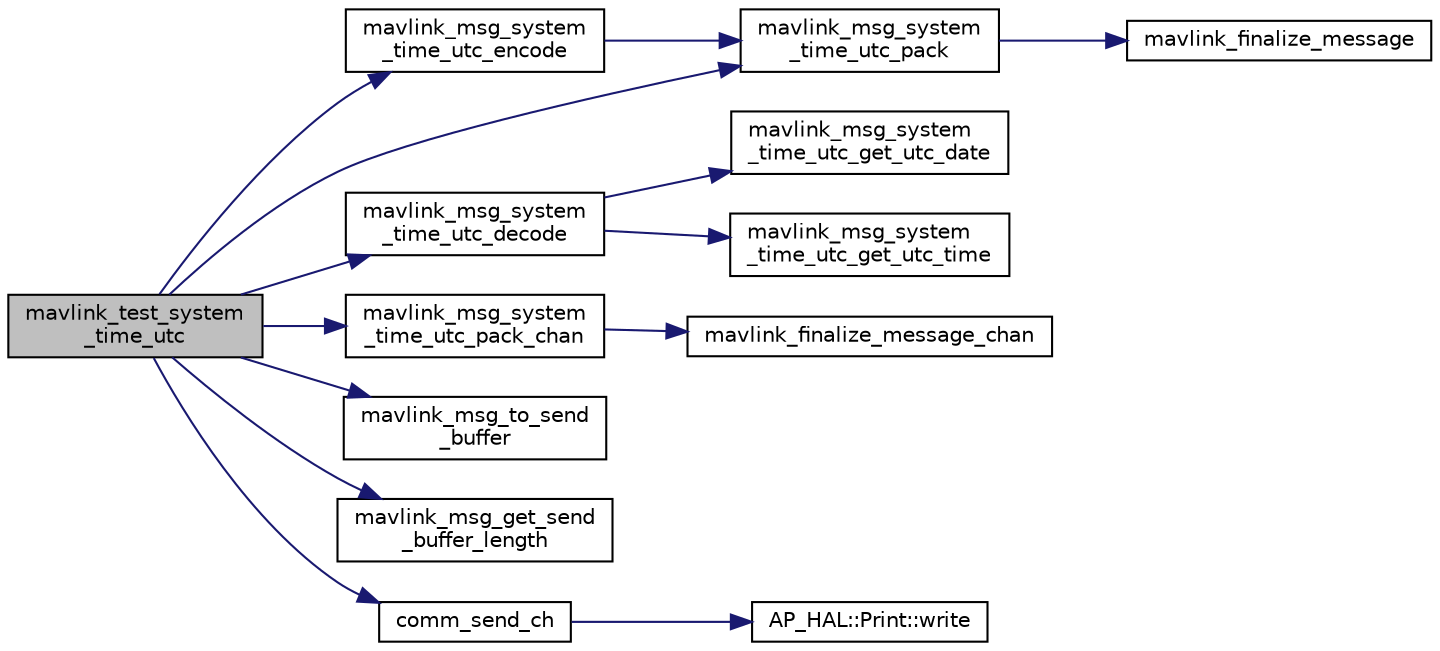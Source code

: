 digraph "mavlink_test_system_time_utc"
{
 // INTERACTIVE_SVG=YES
  edge [fontname="Helvetica",fontsize="10",labelfontname="Helvetica",labelfontsize="10"];
  node [fontname="Helvetica",fontsize="10",shape=record];
  rankdir="LR";
  Node1 [label="mavlink_test_system\l_time_utc",height=0.2,width=0.4,color="black", fillcolor="grey75", style="filled" fontcolor="black"];
  Node1 -> Node2 [color="midnightblue",fontsize="10",style="solid",fontname="Helvetica"];
  Node2 [label="mavlink_msg_system\l_time_utc_encode",height=0.2,width=0.4,color="black", fillcolor="white", style="filled",URL="$mavlink__msg__system__time__utc_8h.html#ac0f3abce77f1067fafd85b8bd31101b5",tooltip="Encode a system_time_utc struct into a message. "];
  Node2 -> Node3 [color="midnightblue",fontsize="10",style="solid",fontname="Helvetica"];
  Node3 [label="mavlink_msg_system\l_time_utc_pack",height=0.2,width=0.4,color="black", fillcolor="white", style="filled",URL="$mavlink__msg__system__time__utc_8h.html#a8a928170a781a7f9e4f47a072e84f8ea",tooltip="Pack a system_time_utc message. "];
  Node3 -> Node4 [color="midnightblue",fontsize="10",style="solid",fontname="Helvetica"];
  Node4 [label="mavlink_finalize_message",height=0.2,width=0.4,color="black", fillcolor="white", style="filled",URL="$v0_89_2mavlink__helpers_8h.html#af3bea083c5ec83f5b6570b2bd4a817d0",tooltip="Finalize a MAVLink message with MAVLINK_COMM_0 as default channel. "];
  Node1 -> Node5 [color="midnightblue",fontsize="10",style="solid",fontname="Helvetica"];
  Node5 [label="mavlink_msg_system\l_time_utc_decode",height=0.2,width=0.4,color="black", fillcolor="white", style="filled",URL="$mavlink__msg__system__time__utc_8h.html#aadcc83da1901edfc80945f66f715d681",tooltip="Decode a system_time_utc message into a struct. "];
  Node5 -> Node6 [color="midnightblue",fontsize="10",style="solid",fontname="Helvetica"];
  Node6 [label="mavlink_msg_system\l_time_utc_get_utc_date",height=0.2,width=0.4,color="black", fillcolor="white", style="filled",URL="$mavlink__msg__system__time__utc_8h.html#a63ea87524258898f0782475e763c4528",tooltip="Send a system_time_utc message. "];
  Node5 -> Node7 [color="midnightblue",fontsize="10",style="solid",fontname="Helvetica"];
  Node7 [label="mavlink_msg_system\l_time_utc_get_utc_time",height=0.2,width=0.4,color="black", fillcolor="white", style="filled",URL="$mavlink__msg__system__time__utc_8h.html#aee7ef1ddd380952f2a71b145199d3b6d",tooltip="Get field utc_time from system_time_utc message. "];
  Node1 -> Node3 [color="midnightblue",fontsize="10",style="solid",fontname="Helvetica"];
  Node1 -> Node8 [color="midnightblue",fontsize="10",style="solid",fontname="Helvetica"];
  Node8 [label="mavlink_msg_system\l_time_utc_pack_chan",height=0.2,width=0.4,color="black", fillcolor="white", style="filled",URL="$mavlink__msg__system__time__utc_8h.html#a92d0855e78d1c316b5785b04bc7800eb",tooltip="Pack a system_time_utc message on a channel. "];
  Node8 -> Node9 [color="midnightblue",fontsize="10",style="solid",fontname="Helvetica"];
  Node9 [label="mavlink_finalize_message_chan",height=0.2,width=0.4,color="black", fillcolor="white", style="filled",URL="$v0_89_2mavlink__helpers_8h.html#aa66131138fc02101dcc73b4b556ab422",tooltip="Finalize a MAVLink message with channel assignment. "];
  Node1 -> Node10 [color="midnightblue",fontsize="10",style="solid",fontname="Helvetica"];
  Node10 [label="mavlink_msg_to_send\l_buffer",height=0.2,width=0.4,color="black", fillcolor="white", style="filled",URL="$v0_89_2mavlink__helpers_8h.html#afea0a9befa84822fd62c2899ea0d849e",tooltip="Pack a message to send it over a serial byte stream. "];
  Node1 -> Node11 [color="midnightblue",fontsize="10",style="solid",fontname="Helvetica"];
  Node11 [label="mavlink_msg_get_send\l_buffer_length",height=0.2,width=0.4,color="black", fillcolor="white", style="filled",URL="$v0_89_2protocol_8h.html#aa86c08f27aabb7a2e12a67f189f590c8",tooltip="Get the required buffer size for this message. "];
  Node1 -> Node12 [color="midnightblue",fontsize="10",style="solid",fontname="Helvetica"];
  Node12 [label="comm_send_ch",height=0.2,width=0.4,color="black", fillcolor="white", style="filled",URL="$GCS__MAVLink_8h.html#ab753873a1ee10adedd0ce246311468f8"];
  Node12 -> Node13 [color="midnightblue",fontsize="10",style="solid",fontname="Helvetica"];
  Node13 [label="AP_HAL::Print::write",height=0.2,width=0.4,color="black", fillcolor="white", style="filled",URL="$classAP__HAL_1_1Print.html#acc65391952a43334f8f5c9bef341f501"];
}
